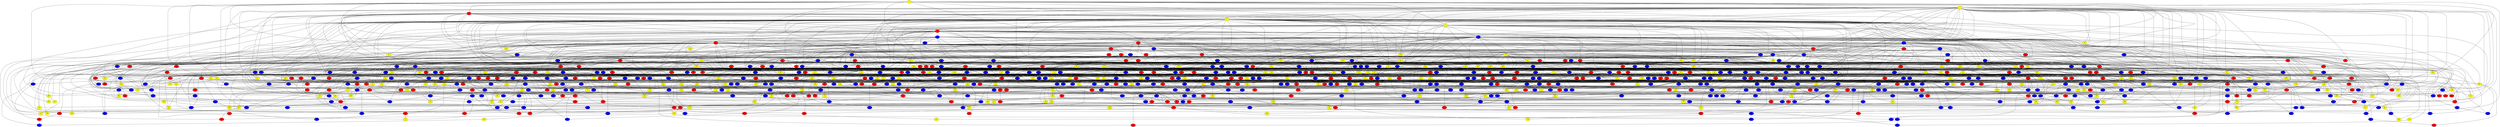 graph {
0 [style = filled fillcolor = yellow];
1 [style = filled fillcolor = yellow];
2 [style = filled fillcolor = red];
3 [style = filled fillcolor = yellow];
4 [style = filled fillcolor = yellow];
5 [style = filled fillcolor = red];
6 [style = filled fillcolor = blue];
7 [style = filled fillcolor = blue];
8 [style = filled fillcolor = red];
9 [style = filled fillcolor = blue];
10 [style = filled fillcolor = yellow];
11 [style = filled fillcolor = blue];
12 [style = filled fillcolor = blue];
13 [style = filled fillcolor = blue];
14 [style = filled fillcolor = red];
15 [style = filled fillcolor = yellow];
16 [style = filled fillcolor = red];
17 [style = filled fillcolor = blue];
18 [style = filled fillcolor = red];
19 [style = filled fillcolor = red];
20 [style = filled fillcolor = yellow];
21 [style = filled fillcolor = blue];
22 [style = filled fillcolor = red];
23 [style = filled fillcolor = blue];
24 [style = filled fillcolor = yellow];
25 [style = filled fillcolor = blue];
26 [style = filled fillcolor = yellow];
27 [style = filled fillcolor = red];
28 [style = filled fillcolor = yellow];
29 [style = filled fillcolor = red];
30 [style = filled fillcolor = blue];
31 [style = filled fillcolor = yellow];
32 [style = filled fillcolor = blue];
33 [style = filled fillcolor = blue];
34 [style = filled fillcolor = red];
35 [style = filled fillcolor = red];
36 [style = filled fillcolor = blue];
37 [style = filled fillcolor = red];
38 [style = filled fillcolor = blue];
39 [style = filled fillcolor = yellow];
40 [style = filled fillcolor = red];
41 [style = filled fillcolor = red];
42 [style = filled fillcolor = blue];
43 [style = filled fillcolor = blue];
44 [style = filled fillcolor = blue];
45 [style = filled fillcolor = red];
46 [style = filled fillcolor = blue];
47 [style = filled fillcolor = blue];
48 [style = filled fillcolor = blue];
49 [style = filled fillcolor = red];
50 [style = filled fillcolor = yellow];
51 [style = filled fillcolor = blue];
52 [style = filled fillcolor = yellow];
53 [style = filled fillcolor = red];
54 [style = filled fillcolor = blue];
55 [style = filled fillcolor = red];
56 [style = filled fillcolor = blue];
57 [style = filled fillcolor = yellow];
58 [style = filled fillcolor = blue];
59 [style = filled fillcolor = red];
60 [style = filled fillcolor = red];
61 [style = filled fillcolor = yellow];
62 [style = filled fillcolor = blue];
63 [style = filled fillcolor = yellow];
64 [style = filled fillcolor = red];
65 [style = filled fillcolor = blue];
66 [style = filled fillcolor = blue];
67 [style = filled fillcolor = yellow];
68 [style = filled fillcolor = blue];
69 [style = filled fillcolor = blue];
70 [style = filled fillcolor = yellow];
71 [style = filled fillcolor = blue];
72 [style = filled fillcolor = blue];
73 [style = filled fillcolor = red];
74 [style = filled fillcolor = blue];
75 [style = filled fillcolor = yellow];
76 [style = filled fillcolor = yellow];
77 [style = filled fillcolor = blue];
78 [style = filled fillcolor = blue];
79 [style = filled fillcolor = red];
80 [style = filled fillcolor = red];
81 [style = filled fillcolor = yellow];
82 [style = filled fillcolor = yellow];
83 [style = filled fillcolor = blue];
84 [style = filled fillcolor = red];
85 [style = filled fillcolor = red];
86 [style = filled fillcolor = blue];
87 [style = filled fillcolor = blue];
88 [style = filled fillcolor = yellow];
89 [style = filled fillcolor = red];
90 [style = filled fillcolor = red];
91 [style = filled fillcolor = yellow];
92 [style = filled fillcolor = yellow];
93 [style = filled fillcolor = red];
94 [style = filled fillcolor = yellow];
95 [style = filled fillcolor = yellow];
96 [style = filled fillcolor = red];
97 [style = filled fillcolor = red];
98 [style = filled fillcolor = blue];
99 [style = filled fillcolor = red];
100 [style = filled fillcolor = yellow];
101 [style = filled fillcolor = blue];
102 [style = filled fillcolor = yellow];
103 [style = filled fillcolor = red];
104 [style = filled fillcolor = yellow];
105 [style = filled fillcolor = red];
106 [style = filled fillcolor = red];
107 [style = filled fillcolor = red];
108 [style = filled fillcolor = red];
109 [style = filled fillcolor = yellow];
110 [style = filled fillcolor = red];
111 [style = filled fillcolor = blue];
112 [style = filled fillcolor = red];
113 [style = filled fillcolor = yellow];
114 [style = filled fillcolor = blue];
115 [style = filled fillcolor = blue];
116 [style = filled fillcolor = yellow];
117 [style = filled fillcolor = blue];
118 [style = filled fillcolor = blue];
119 [style = filled fillcolor = yellow];
120 [style = filled fillcolor = blue];
121 [style = filled fillcolor = yellow];
122 [style = filled fillcolor = blue];
123 [style = filled fillcolor = blue];
124 [style = filled fillcolor = blue];
125 [style = filled fillcolor = yellow];
126 [style = filled fillcolor = blue];
127 [style = filled fillcolor = red];
128 [style = filled fillcolor = blue];
129 [style = filled fillcolor = yellow];
130 [style = filled fillcolor = blue];
131 [style = filled fillcolor = red];
132 [style = filled fillcolor = red];
133 [style = filled fillcolor = blue];
134 [style = filled fillcolor = yellow];
135 [style = filled fillcolor = yellow];
136 [style = filled fillcolor = red];
137 [style = filled fillcolor = red];
138 [style = filled fillcolor = yellow];
139 [style = filled fillcolor = blue];
140 [style = filled fillcolor = red];
141 [style = filled fillcolor = blue];
142 [style = filled fillcolor = blue];
143 [style = filled fillcolor = blue];
144 [style = filled fillcolor = yellow];
145 [style = filled fillcolor = blue];
146 [style = filled fillcolor = red];
147 [style = filled fillcolor = blue];
148 [style = filled fillcolor = red];
149 [style = filled fillcolor = blue];
150 [style = filled fillcolor = blue];
151 [style = filled fillcolor = blue];
152 [style = filled fillcolor = blue];
153 [style = filled fillcolor = blue];
154 [style = filled fillcolor = yellow];
155 [style = filled fillcolor = red];
156 [style = filled fillcolor = yellow];
157 [style = filled fillcolor = blue];
158 [style = filled fillcolor = blue];
159 [style = filled fillcolor = blue];
160 [style = filled fillcolor = blue];
161 [style = filled fillcolor = blue];
162 [style = filled fillcolor = blue];
163 [style = filled fillcolor = yellow];
164 [style = filled fillcolor = yellow];
165 [style = filled fillcolor = blue];
166 [style = filled fillcolor = yellow];
167 [style = filled fillcolor = blue];
168 [style = filled fillcolor = red];
169 [style = filled fillcolor = blue];
170 [style = filled fillcolor = red];
171 [style = filled fillcolor = blue];
172 [style = filled fillcolor = red];
173 [style = filled fillcolor = yellow];
174 [style = filled fillcolor = blue];
175 [style = filled fillcolor = blue];
176 [style = filled fillcolor = yellow];
177 [style = filled fillcolor = red];
178 [style = filled fillcolor = yellow];
179 [style = filled fillcolor = yellow];
180 [style = filled fillcolor = blue];
181 [style = filled fillcolor = red];
182 [style = filled fillcolor = red];
183 [style = filled fillcolor = blue];
184 [style = filled fillcolor = red];
185 [style = filled fillcolor = blue];
186 [style = filled fillcolor = yellow];
187 [style = filled fillcolor = red];
188 [style = filled fillcolor = red];
189 [style = filled fillcolor = yellow];
190 [style = filled fillcolor = blue];
191 [style = filled fillcolor = blue];
192 [style = filled fillcolor = yellow];
193 [style = filled fillcolor = blue];
194 [style = filled fillcolor = red];
195 [style = filled fillcolor = red];
196 [style = filled fillcolor = yellow];
197 [style = filled fillcolor = blue];
198 [style = filled fillcolor = yellow];
199 [style = filled fillcolor = blue];
200 [style = filled fillcolor = red];
201 [style = filled fillcolor = blue];
202 [style = filled fillcolor = blue];
203 [style = filled fillcolor = yellow];
204 [style = filled fillcolor = yellow];
205 [style = filled fillcolor = yellow];
206 [style = filled fillcolor = blue];
207 [style = filled fillcolor = blue];
208 [style = filled fillcolor = red];
209 [style = filled fillcolor = blue];
210 [style = filled fillcolor = red];
211 [style = filled fillcolor = blue];
212 [style = filled fillcolor = red];
213 [style = filled fillcolor = yellow];
214 [style = filled fillcolor = yellow];
215 [style = filled fillcolor = blue];
216 [style = filled fillcolor = yellow];
217 [style = filled fillcolor = red];
218 [style = filled fillcolor = red];
219 [style = filled fillcolor = blue];
220 [style = filled fillcolor = yellow];
221 [style = filled fillcolor = blue];
222 [style = filled fillcolor = red];
223 [style = filled fillcolor = red];
224 [style = filled fillcolor = red];
225 [style = filled fillcolor = yellow];
226 [style = filled fillcolor = yellow];
227 [style = filled fillcolor = red];
228 [style = filled fillcolor = blue];
229 [style = filled fillcolor = red];
230 [style = filled fillcolor = yellow];
231 [style = filled fillcolor = yellow];
232 [style = filled fillcolor = red];
233 [style = filled fillcolor = yellow];
234 [style = filled fillcolor = red];
235 [style = filled fillcolor = red];
236 [style = filled fillcolor = blue];
237 [style = filled fillcolor = red];
238 [style = filled fillcolor = blue];
239 [style = filled fillcolor = blue];
240 [style = filled fillcolor = yellow];
241 [style = filled fillcolor = blue];
242 [style = filled fillcolor = blue];
243 [style = filled fillcolor = red];
244 [style = filled fillcolor = yellow];
245 [style = filled fillcolor = blue];
246 [style = filled fillcolor = yellow];
247 [style = filled fillcolor = blue];
248 [style = filled fillcolor = blue];
249 [style = filled fillcolor = red];
250 [style = filled fillcolor = blue];
251 [style = filled fillcolor = blue];
252 [style = filled fillcolor = blue];
253 [style = filled fillcolor = blue];
254 [style = filled fillcolor = blue];
255 [style = filled fillcolor = blue];
256 [style = filled fillcolor = blue];
257 [style = filled fillcolor = blue];
258 [style = filled fillcolor = blue];
259 [style = filled fillcolor = blue];
260 [style = filled fillcolor = red];
261 [style = filled fillcolor = red];
262 [style = filled fillcolor = blue];
263 [style = filled fillcolor = yellow];
264 [style = filled fillcolor = blue];
265 [style = filled fillcolor = red];
266 [style = filled fillcolor = yellow];
267 [style = filled fillcolor = yellow];
268 [style = filled fillcolor = red];
269 [style = filled fillcolor = blue];
270 [style = filled fillcolor = red];
271 [style = filled fillcolor = yellow];
272 [style = filled fillcolor = yellow];
273 [style = filled fillcolor = blue];
274 [style = filled fillcolor = blue];
275 [style = filled fillcolor = yellow];
276 [style = filled fillcolor = blue];
277 [style = filled fillcolor = yellow];
278 [style = filled fillcolor = blue];
279 [style = filled fillcolor = blue];
280 [style = filled fillcolor = blue];
281 [style = filled fillcolor = red];
282 [style = filled fillcolor = red];
283 [style = filled fillcolor = yellow];
284 [style = filled fillcolor = blue];
285 [style = filled fillcolor = yellow];
286 [style = filled fillcolor = red];
287 [style = filled fillcolor = red];
288 [style = filled fillcolor = red];
289 [style = filled fillcolor = yellow];
290 [style = filled fillcolor = yellow];
291 [style = filled fillcolor = red];
292 [style = filled fillcolor = blue];
293 [style = filled fillcolor = blue];
294 [style = filled fillcolor = red];
295 [style = filled fillcolor = yellow];
296 [style = filled fillcolor = blue];
297 [style = filled fillcolor = yellow];
298 [style = filled fillcolor = blue];
299 [style = filled fillcolor = blue];
300 [style = filled fillcolor = blue];
301 [style = filled fillcolor = blue];
302 [style = filled fillcolor = blue];
303 [style = filled fillcolor = blue];
304 [style = filled fillcolor = blue];
305 [style = filled fillcolor = red];
306 [style = filled fillcolor = yellow];
307 [style = filled fillcolor = yellow];
308 [style = filled fillcolor = red];
309 [style = filled fillcolor = red];
310 [style = filled fillcolor = yellow];
311 [style = filled fillcolor = blue];
312 [style = filled fillcolor = red];
313 [style = filled fillcolor = blue];
314 [style = filled fillcolor = blue];
315 [style = filled fillcolor = blue];
316 [style = filled fillcolor = red];
317 [style = filled fillcolor = blue];
318 [style = filled fillcolor = red];
319 [style = filled fillcolor = yellow];
320 [style = filled fillcolor = blue];
321 [style = filled fillcolor = red];
322 [style = filled fillcolor = blue];
323 [style = filled fillcolor = red];
324 [style = filled fillcolor = blue];
325 [style = filled fillcolor = red];
326 [style = filled fillcolor = blue];
327 [style = filled fillcolor = red];
328 [style = filled fillcolor = blue];
329 [style = filled fillcolor = yellow];
330 [style = filled fillcolor = red];
331 [style = filled fillcolor = blue];
332 [style = filled fillcolor = red];
333 [style = filled fillcolor = yellow];
334 [style = filled fillcolor = blue];
335 [style = filled fillcolor = yellow];
336 [style = filled fillcolor = blue];
337 [style = filled fillcolor = blue];
338 [style = filled fillcolor = blue];
339 [style = filled fillcolor = blue];
340 [style = filled fillcolor = yellow];
341 [style = filled fillcolor = blue];
342 [style = filled fillcolor = yellow];
343 [style = filled fillcolor = blue];
344 [style = filled fillcolor = yellow];
345 [style = filled fillcolor = blue];
346 [style = filled fillcolor = blue];
347 [style = filled fillcolor = blue];
348 [style = filled fillcolor = blue];
349 [style = filled fillcolor = blue];
350 [style = filled fillcolor = blue];
351 [style = filled fillcolor = yellow];
352 [style = filled fillcolor = yellow];
353 [style = filled fillcolor = blue];
354 [style = filled fillcolor = blue];
355 [style = filled fillcolor = yellow];
356 [style = filled fillcolor = blue];
357 [style = filled fillcolor = blue];
358 [style = filled fillcolor = yellow];
359 [style = filled fillcolor = blue];
360 [style = filled fillcolor = blue];
361 [style = filled fillcolor = blue];
362 [style = filled fillcolor = blue];
363 [style = filled fillcolor = red];
364 [style = filled fillcolor = blue];
365 [style = filled fillcolor = blue];
366 [style = filled fillcolor = yellow];
367 [style = filled fillcolor = yellow];
368 [style = filled fillcolor = red];
369 [style = filled fillcolor = blue];
370 [style = filled fillcolor = yellow];
371 [style = filled fillcolor = blue];
372 [style = filled fillcolor = blue];
373 [style = filled fillcolor = red];
374 [style = filled fillcolor = blue];
375 [style = filled fillcolor = yellow];
376 [style = filled fillcolor = blue];
377 [style = filled fillcolor = yellow];
378 [style = filled fillcolor = red];
379 [style = filled fillcolor = yellow];
380 [style = filled fillcolor = yellow];
381 [style = filled fillcolor = yellow];
382 [style = filled fillcolor = yellow];
383 [style = filled fillcolor = blue];
384 [style = filled fillcolor = blue];
385 [style = filled fillcolor = blue];
386 [style = filled fillcolor = yellow];
387 [style = filled fillcolor = yellow];
388 [style = filled fillcolor = blue];
389 [style = filled fillcolor = blue];
390 [style = filled fillcolor = yellow];
391 [style = filled fillcolor = red];
392 [style = filled fillcolor = blue];
393 [style = filled fillcolor = blue];
394 [style = filled fillcolor = blue];
395 [style = filled fillcolor = blue];
396 [style = filled fillcolor = yellow];
397 [style = filled fillcolor = yellow];
398 [style = filled fillcolor = blue];
399 [style = filled fillcolor = yellow];
400 [style = filled fillcolor = red];
401 [style = filled fillcolor = red];
402 [style = filled fillcolor = yellow];
403 [style = filled fillcolor = yellow];
404 [style = filled fillcolor = blue];
405 [style = filled fillcolor = red];
406 [style = filled fillcolor = yellow];
407 [style = filled fillcolor = blue];
408 [style = filled fillcolor = blue];
409 [style = filled fillcolor = red];
410 [style = filled fillcolor = red];
411 [style = filled fillcolor = yellow];
412 [style = filled fillcolor = yellow];
413 [style = filled fillcolor = red];
414 [style = filled fillcolor = red];
415 [style = filled fillcolor = blue];
416 [style = filled fillcolor = yellow];
417 [style = filled fillcolor = blue];
418 [style = filled fillcolor = yellow];
419 [style = filled fillcolor = yellow];
420 [style = filled fillcolor = blue];
421 [style = filled fillcolor = blue];
422 [style = filled fillcolor = blue];
423 [style = filled fillcolor = blue];
424 [style = filled fillcolor = red];
425 [style = filled fillcolor = blue];
426 [style = filled fillcolor = red];
427 [style = filled fillcolor = blue];
428 [style = filled fillcolor = blue];
429 [style = filled fillcolor = red];
430 [style = filled fillcolor = blue];
431 [style = filled fillcolor = blue];
432 [style = filled fillcolor = yellow];
433 [style = filled fillcolor = blue];
434 [style = filled fillcolor = red];
435 [style = filled fillcolor = blue];
436 [style = filled fillcolor = yellow];
437 [style = filled fillcolor = blue];
438 [style = filled fillcolor = blue];
439 [style = filled fillcolor = blue];
440 [style = filled fillcolor = yellow];
441 [style = filled fillcolor = yellow];
442 [style = filled fillcolor = blue];
443 [style = filled fillcolor = yellow];
444 [style = filled fillcolor = blue];
445 [style = filled fillcolor = blue];
446 [style = filled fillcolor = red];
447 [style = filled fillcolor = blue];
448 [style = filled fillcolor = blue];
449 [style = filled fillcolor = blue];
450 [style = filled fillcolor = blue];
451 [style = filled fillcolor = blue];
452 [style = filled fillcolor = blue];
453 [style = filled fillcolor = red];
454 [style = filled fillcolor = yellow];
455 [style = filled fillcolor = blue];
456 [style = filled fillcolor = yellow];
457 [style = filled fillcolor = blue];
458 [style = filled fillcolor = red];
459 [style = filled fillcolor = red];
460 [style = filled fillcolor = blue];
461 [style = filled fillcolor = yellow];
462 [style = filled fillcolor = red];
463 [style = filled fillcolor = red];
464 [style = filled fillcolor = red];
465 [style = filled fillcolor = blue];
466 [style = filled fillcolor = blue];
467 [style = filled fillcolor = blue];
468 [style = filled fillcolor = red];
469 [style = filled fillcolor = blue];
470 [style = filled fillcolor = red];
471 [style = filled fillcolor = blue];
472 [style = filled fillcolor = blue];
473 [style = filled fillcolor = red];
474 [style = filled fillcolor = yellow];
475 [style = filled fillcolor = blue];
476 [style = filled fillcolor = yellow];
477 [style = filled fillcolor = yellow];
478 [style = filled fillcolor = blue];
479 [style = filled fillcolor = yellow];
480 [style = filled fillcolor = blue];
481 [style = filled fillcolor = blue];
482 [style = filled fillcolor = blue];
483 [style = filled fillcolor = red];
484 [style = filled fillcolor = blue];
485 [style = filled fillcolor = blue];
486 [style = filled fillcolor = blue];
487 [style = filled fillcolor = yellow];
488 [style = filled fillcolor = red];
489 [style = filled fillcolor = blue];
490 [style = filled fillcolor = yellow];
491 [style = filled fillcolor = blue];
492 [style = filled fillcolor = blue];
493 [style = filled fillcolor = red];
494 [style = filled fillcolor = yellow];
495 [style = filled fillcolor = red];
496 [style = filled fillcolor = yellow];
497 [style = filled fillcolor = blue];
498 [style = filled fillcolor = red];
499 [style = filled fillcolor = yellow];
500 [style = filled fillcolor = blue];
501 [style = filled fillcolor = yellow];
502 [style = filled fillcolor = red];
503 [style = filled fillcolor = red];
504 [style = filled fillcolor = blue];
505 [style = filled fillcolor = yellow];
506 [style = filled fillcolor = red];
507 [style = filled fillcolor = blue];
508 [style = filled fillcolor = yellow];
509 [style = filled fillcolor = red];
510 [style = filled fillcolor = blue];
511 [style = filled fillcolor = red];
512 [style = filled fillcolor = blue];
513 [style = filled fillcolor = yellow];
514 [style = filled fillcolor = red];
515 [style = filled fillcolor = red];
516 [style = filled fillcolor = yellow];
517 [style = filled fillcolor = blue];
518 [style = filled fillcolor = yellow];
519 [style = filled fillcolor = red];
520 [style = filled fillcolor = blue];
521 [style = filled fillcolor = blue];
522 [style = filled fillcolor = yellow];
523 [style = filled fillcolor = blue];
524 [style = filled fillcolor = red];
525 [style = filled fillcolor = yellow];
526 [style = filled fillcolor = blue];
527 [style = filled fillcolor = red];
528 [style = filled fillcolor = blue];
529 [style = filled fillcolor = blue];
530 [style = filled fillcolor = yellow];
531 [style = filled fillcolor = red];
532 [style = filled fillcolor = blue];
533 [style = filled fillcolor = blue];
534 [style = filled fillcolor = blue];
535 [style = filled fillcolor = blue];
536 [style = filled fillcolor = yellow];
537 [style = filled fillcolor = blue];
538 [style = filled fillcolor = yellow];
539 [style = filled fillcolor = blue];
540 [style = filled fillcolor = yellow];
541 [style = filled fillcolor = blue];
542 [style = filled fillcolor = red];
543 [style = filled fillcolor = yellow];
544 [style = filled fillcolor = blue];
545 [style = filled fillcolor = red];
546 [style = filled fillcolor = yellow];
547 [style = filled fillcolor = red];
548 [style = filled fillcolor = red];
549 [style = filled fillcolor = yellow];
550 [style = filled fillcolor = red];
551 [style = filled fillcolor = blue];
552 [style = filled fillcolor = red];
553 [style = filled fillcolor = yellow];
554 [style = filled fillcolor = blue];
555 [style = filled fillcolor = red];
556 [style = filled fillcolor = red];
557 [style = filled fillcolor = red];
558 [style = filled fillcolor = yellow];
559 [style = filled fillcolor = yellow];
560 [style = filled fillcolor = red];
561 [style = filled fillcolor = blue];
562 [style = filled fillcolor = blue];
563 [style = filled fillcolor = blue];
564 [style = filled fillcolor = blue];
565 [style = filled fillcolor = yellow];
566 [style = filled fillcolor = red];
567 [style = filled fillcolor = yellow];
568 [style = filled fillcolor = yellow];
569 [style = filled fillcolor = blue];
570 [style = filled fillcolor = blue];
571 [style = filled fillcolor = red];
572 [style = filled fillcolor = red];
573 [style = filled fillcolor = blue];
574 [style = filled fillcolor = yellow];
575 [style = filled fillcolor = red];
576 [style = filled fillcolor = red];
577 [style = filled fillcolor = yellow];
578 [style = filled fillcolor = red];
579 [style = filled fillcolor = blue];
580 [style = filled fillcolor = blue];
581 [style = filled fillcolor = red];
582 [style = filled fillcolor = blue];
583 [style = filled fillcolor = yellow];
584 [style = filled fillcolor = blue];
585 [style = filled fillcolor = red];
586 [style = filled fillcolor = blue];
587 [style = filled fillcolor = yellow];
588 [style = filled fillcolor = red];
589 [style = filled fillcolor = blue];
590 [style = filled fillcolor = red];
591 [style = filled fillcolor = red];
592 [style = filled fillcolor = blue];
593 [style = filled fillcolor = yellow];
594 [style = filled fillcolor = blue];
595 [style = filled fillcolor = blue];
596 [style = filled fillcolor = red];
597 [style = filled fillcolor = blue];
598 [style = filled fillcolor = yellow];
599 [style = filled fillcolor = blue];
600 [style = filled fillcolor = blue];
601 [style = filled fillcolor = yellow];
602 [style = filled fillcolor = blue];
603 [style = filled fillcolor = blue];
604 [style = filled fillcolor = blue];
605 [style = filled fillcolor = blue];
606 [style = filled fillcolor = blue];
607 [style = filled fillcolor = yellow];
608 [style = filled fillcolor = yellow];
609 [style = filled fillcolor = blue];
610 [style = filled fillcolor = blue];
611 [style = filled fillcolor = blue];
612 [style = filled fillcolor = red];
613 [style = filled fillcolor = blue];
614 [style = filled fillcolor = blue];
615 [style = filled fillcolor = yellow];
616 [style = filled fillcolor = blue];
617 [style = filled fillcolor = blue];
618 [style = filled fillcolor = yellow];
619 [style = filled fillcolor = red];
620 [style = filled fillcolor = blue];
621 [style = filled fillcolor = yellow];
622 [style = filled fillcolor = red];
623 [style = filled fillcolor = blue];
624 [style = filled fillcolor = yellow];
625 [style = filled fillcolor = blue];
626 [style = filled fillcolor = blue];
627 [style = filled fillcolor = blue];
628 [style = filled fillcolor = red];
629 [style = filled fillcolor = blue];
630 [style = filled fillcolor = red];
631 [style = filled fillcolor = yellow];
632 [style = filled fillcolor = blue];
633 [style = filled fillcolor = blue];
634 [style = filled fillcolor = yellow];
635 [style = filled fillcolor = blue];
636 [style = filled fillcolor = red];
637 [style = filled fillcolor = yellow];
638 [style = filled fillcolor = yellow];
639 [style = filled fillcolor = yellow];
640 [style = filled fillcolor = yellow];
641 [style = filled fillcolor = yellow];
642 [style = filled fillcolor = blue];
643 [style = filled fillcolor = red];
644 [style = filled fillcolor = blue];
645 [style = filled fillcolor = yellow];
646 [style = filled fillcolor = red];
647 [style = filled fillcolor = blue];
648 [style = filled fillcolor = red];
649 [style = filled fillcolor = yellow];
650 [style = filled fillcolor = yellow];
651 [style = filled fillcolor = red];
652 [style = filled fillcolor = red];
653 [style = filled fillcolor = blue];
654 [style = filled fillcolor = red];
655 [style = filled fillcolor = yellow];
656 [style = filled fillcolor = yellow];
657 [style = filled fillcolor = red];
658 [style = filled fillcolor = yellow];
659 [style = filled fillcolor = yellow];
660 [style = filled fillcolor = red];
661 [style = filled fillcolor = red];
662 [style = filled fillcolor = red];
663 [style = filled fillcolor = blue];
664 [style = filled fillcolor = red];
665 [style = filled fillcolor = blue];
666 [style = filled fillcolor = blue];
667 [style = filled fillcolor = blue];
668 [style = filled fillcolor = blue];
669 [style = filled fillcolor = yellow];
670 [style = filled fillcolor = red];
671 [style = filled fillcolor = yellow];
672 [style = filled fillcolor = yellow];
673 [style = filled fillcolor = yellow];
674 [style = filled fillcolor = red];
675 [style = filled fillcolor = blue];
676 [style = filled fillcolor = yellow];
677 [style = filled fillcolor = red];
678 [style = filled fillcolor = blue];
679 [style = filled fillcolor = yellow];
680 [style = filled fillcolor = yellow];
681 [style = filled fillcolor = red];
682 [style = filled fillcolor = blue];
683 [style = filled fillcolor = yellow];
684 [style = filled fillcolor = red];
685 [style = filled fillcolor = red];
686 [style = filled fillcolor = blue];
687 [style = filled fillcolor = red];
688 [style = filled fillcolor = blue];
689 [style = filled fillcolor = blue];
690 [style = filled fillcolor = yellow];
691 [style = filled fillcolor = yellow];
692 [style = filled fillcolor = blue];
693 [style = filled fillcolor = red];
694 [style = filled fillcolor = red];
695 [style = filled fillcolor = blue];
696 [style = filled fillcolor = blue];
697 [style = filled fillcolor = yellow];
698 [style = filled fillcolor = blue];
699 [style = filled fillcolor = blue];
700 [style = filled fillcolor = blue];
701 [style = filled fillcolor = blue];
702 [style = filled fillcolor = blue];
703 [style = filled fillcolor = blue];
704 [style = filled fillcolor = red];
705 [style = filled fillcolor = blue];
706 [style = filled fillcolor = blue];
707 [style = filled fillcolor = blue];
708 [style = filled fillcolor = yellow];
709 [style = filled fillcolor = red];
710 [style = filled fillcolor = blue];
711 [style = filled fillcolor = blue];
712 [style = filled fillcolor = red];
713 [style = filled fillcolor = blue];
714 [style = filled fillcolor = red];
715 [style = filled fillcolor = blue];
716 [style = filled fillcolor = blue];
717 [style = filled fillcolor = yellow];
718 [style = filled fillcolor = yellow];
719 [style = filled fillcolor = red];
720 [style = filled fillcolor = red];
721 [style = filled fillcolor = red];
722 [style = filled fillcolor = blue];
723 [style = filled fillcolor = blue];
724 [style = filled fillcolor = red];
725 [style = filled fillcolor = yellow];
726 [style = filled fillcolor = red];
727 [style = filled fillcolor = red];
728 [style = filled fillcolor = yellow];
729 [style = filled fillcolor = yellow];
730 [style = filled fillcolor = yellow];
731 [style = filled fillcolor = yellow];
732 [style = filled fillcolor = blue];
733 [style = filled fillcolor = yellow];
734 [style = filled fillcolor = blue];
735 [style = filled fillcolor = yellow];
736 [style = filled fillcolor = blue];
737 [style = filled fillcolor = red];
738 [style = filled fillcolor = red];
739 [style = filled fillcolor = yellow];
740 [style = filled fillcolor = blue];
741 [style = filled fillcolor = yellow];
742 [style = filled fillcolor = yellow];
743 [style = filled fillcolor = blue];
744 [style = filled fillcolor = yellow];
745 [style = filled fillcolor = blue];
746 [style = filled fillcolor = blue];
747 [style = filled fillcolor = blue];
748 [style = filled fillcolor = blue];
749 [style = filled fillcolor = yellow];
750 [style = filled fillcolor = blue];
751 [style = filled fillcolor = red];
752 [style = filled fillcolor = red];
753 [style = filled fillcolor = blue];
754 [style = filled fillcolor = red];
755 [style = filled fillcolor = red];
756 [style = filled fillcolor = blue];
757 [style = filled fillcolor = yellow];
758 [style = filled fillcolor = yellow];
759 [style = filled fillcolor = blue];
760 [style = filled fillcolor = blue];
761 [style = filled fillcolor = blue];
762 [style = filled fillcolor = yellow];
763 [style = filled fillcolor = red];
764 [style = filled fillcolor = red];
765 [style = filled fillcolor = yellow];
766 [style = filled fillcolor = blue];
767 [style = filled fillcolor = blue];
768 [style = filled fillcolor = yellow];
769 [style = filled fillcolor = blue];
770 [style = filled fillcolor = yellow];
771 [style = filled fillcolor = red];
772 [style = filled fillcolor = blue];
773 [style = filled fillcolor = red];
774 [style = filled fillcolor = yellow];
775 [style = filled fillcolor = yellow];
776 [style = filled fillcolor = red];
777 [style = filled fillcolor = red];
778 [style = filled fillcolor = yellow];
779 [style = filled fillcolor = yellow];
780 [style = filled fillcolor = blue];
781 [style = filled fillcolor = red];
782 [style = filled fillcolor = red];
783 [style = filled fillcolor = blue];
784 [style = filled fillcolor = blue];
785 [style = filled fillcolor = blue];
786 [style = filled fillcolor = yellow];
787 [style = filled fillcolor = blue];
788 [style = filled fillcolor = blue];
789 [style = filled fillcolor = blue];
790 [style = filled fillcolor = blue];
791 [style = filled fillcolor = blue];
792 [style = filled fillcolor = blue];
793 [style = filled fillcolor = blue];
794 [style = filled fillcolor = yellow];
795 [style = filled fillcolor = blue];
796 [style = filled fillcolor = yellow];
797 [style = filled fillcolor = red];
798 [style = filled fillcolor = blue];
799 [style = filled fillcolor = blue];
800 [style = filled fillcolor = red];
801 [style = filled fillcolor = red];
802 [style = filled fillcolor = blue];
803 [style = filled fillcolor = red];
804 [style = filled fillcolor = red];
805 [style = filled fillcolor = blue];
806 [style = filled fillcolor = red];
807 [style = filled fillcolor = blue];
808 [style = filled fillcolor = blue];
809 [style = filled fillcolor = blue];
810 [style = filled fillcolor = red];
811 [style = filled fillcolor = yellow];
812 [style = filled fillcolor = red];
813 [style = filled fillcolor = blue];
814 [style = filled fillcolor = yellow];
815 [style = filled fillcolor = yellow];
816 [style = filled fillcolor = blue];
817 [style = filled fillcolor = blue];
818 [style = filled fillcolor = red];
819 [style = filled fillcolor = blue];
820 [style = filled fillcolor = blue];
821 [style = filled fillcolor = red];
822 [style = filled fillcolor = red];
823 [style = filled fillcolor = yellow];
824 [style = filled fillcolor = red];
825 [style = filled fillcolor = red];
826 [style = filled fillcolor = blue];
827 [style = filled fillcolor = blue];
828 [style = filled fillcolor = yellow];
829 [style = filled fillcolor = blue];
830 [style = filled fillcolor = blue];
831 [style = filled fillcolor = blue];
832 [style = filled fillcolor = blue];
833 [style = filled fillcolor = blue];
834 [style = filled fillcolor = yellow];
835 [style = filled fillcolor = yellow];
836 [style = filled fillcolor = red];
837 [style = filled fillcolor = blue];
838 [style = filled fillcolor = yellow];
839 [style = filled fillcolor = yellow];
840 [style = filled fillcolor = blue];
841 [style = filled fillcolor = yellow];
842 [style = filled fillcolor = blue];
843 [style = filled fillcolor = blue];
844 [style = filled fillcolor = yellow];
845 [style = filled fillcolor = red];
846 [style = filled fillcolor = blue];
847 [style = filled fillcolor = yellow];
848 [style = filled fillcolor = yellow];
849 [style = filled fillcolor = blue];
0 -- 9;
0 -- 12;
0 -- 13;
0 -- 25;
0 -- 58;
0 -- 118;
0 -- 132;
0 -- 218;
0 -- 287;
0 -- 312;
0 -- 376;
0 -- 395;
0 -- 419;
0 -- 421;
0 -- 641;
0 -- 670;
0 -- 725;
1 -- 2;
1 -- 3;
1 -- 4;
1 -- 7;
1 -- 9;
1 -- 10;
1 -- 14;
1 -- 17;
1 -- 20;
1 -- 22;
1 -- 38;
1 -- 44;
1 -- 50;
1 -- 55;
1 -- 63;
1 -- 65;
0 -- 4;
0 -- 3;
0 -- 2;
0 -- 1;
1 -- 85;
1 -- 86;
1 -- 92;
1 -- 100;
1 -- 103;
1 -- 135;
1 -- 169;
1 -- 183;
1 -- 198;
1 -- 237;
1 -- 244;
1 -- 249;
1 -- 283;
1 -- 299;
1 -- 311;
1 -- 324;
1 -- 342;
1 -- 354;
1 -- 361;
1 -- 377;
1 -- 385;
1 -- 389;
1 -- 496;
1 -- 587;
1 -- 598;
1 -- 610;
1 -- 611;
1 -- 616;
1 -- 628;
1 -- 668;
1 -- 676;
1 -- 701;
1 -- 742;
1 -- 759;
1 -- 771;
1 -- 776;
1 -- 807;
2 -- 3;
2 -- 5;
2 -- 6;
2 -- 8;
2 -- 10;
2 -- 14;
2 -- 15;
2 -- 37;
2 -- 47;
2 -- 57;
2 -- 60;
2 -- 70;
2 -- 73;
2 -- 91;
2 -- 147;
2 -- 177;
2 -- 263;
2 -- 317;
2 -- 340;
2 -- 378;
2 -- 418;
2 -- 434;
2 -- 477;
2 -- 511;
2 -- 517;
2 -- 566;
2 -- 645;
3 -- 4;
3 -- 5;
3 -- 6;
3 -- 11;
3 -- 13;
3 -- 16;
3 -- 19;
3 -- 22;
3 -- 35;
3 -- 44;
3 -- 45;
3 -- 46;
3 -- 47;
3 -- 49;
3 -- 52;
3 -- 53;
3 -- 58;
3 -- 59;
3 -- 78;
3 -- 81;
3 -- 86;
3 -- 91;
3 -- 93;
3 -- 105;
3 -- 108;
3 -- 116;
3 -- 132;
3 -- 133;
3 -- 148;
3 -- 151;
3 -- 155;
3 -- 162;
3 -- 168;
3 -- 181;
3 -- 189;
3 -- 213;
3 -- 234;
3 -- 245;
3 -- 251;
3 -- 253;
3 -- 259;
3 -- 268;
3 -- 293;
3 -- 335;
3 -- 352;
3 -- 368;
3 -- 371;
3 -- 407;
3 -- 417;
3 -- 421;
3 -- 467;
3 -- 469;
3 -- 514;
3 -- 518;
3 -- 519;
3 -- 546;
3 -- 555;
3 -- 565;
3 -- 591;
3 -- 611;
3 -- 635;
3 -- 647;
3 -- 650;
3 -- 709;
3 -- 710;
3 -- 711;
3 -- 715;
3 -- 724;
3 -- 729;
3 -- 757;
3 -- 760;
3 -- 764;
3 -- 782;
3 -- 807;
3 -- 838;
4 -- 5;
4 -- 7;
4 -- 21;
4 -- 24;
4 -- 28;
4 -- 107;
4 -- 130;
4 -- 201;
4 -- 246;
4 -- 276;
4 -- 321;
4 -- 357;
4 -- 373;
4 -- 374;
4 -- 395;
4 -- 446;
4 -- 479;
4 -- 491;
4 -- 497;
4 -- 581;
4 -- 617;
4 -- 693;
4 -- 790;
4 -- 821;
4 -- 835;
5 -- 6;
5 -- 7;
5 -- 8;
5 -- 12;
5 -- 16;
5 -- 23;
5 -- 30;
5 -- 32;
5 -- 41;
5 -- 42;
5 -- 72;
5 -- 83;
5 -- 97;
5 -- 109;
5 -- 121;
5 -- 126;
5 -- 226;
5 -- 230;
5 -- 272;
5 -- 281;
5 -- 298;
5 -- 339;
5 -- 351;
5 -- 436;
5 -- 437;
5 -- 457;
5 -- 460;
5 -- 478;
5 -- 524;
5 -- 527;
5 -- 530;
5 -- 541;
5 -- 624;
5 -- 661;
5 -- 681;
5 -- 848;
6 -- 9;
6 -- 61;
6 -- 71;
6 -- 76;
6 -- 98;
6 -- 145;
6 -- 153;
6 -- 179;
6 -- 284;
6 -- 326;
6 -- 420;
6 -- 492;
6 -- 548;
6 -- 684;
6 -- 734;
6 -- 761;
6 -- 791;
6 -- 799;
6 -- 818;
7 -- 8;
7 -- 10;
7 -- 11;
7 -- 14;
7 -- 18;
7 -- 20;
7 -- 23;
7 -- 30;
7 -- 31;
7 -- 34;
7 -- 38;
7 -- 50;
7 -- 55;
7 -- 56;
7 -- 82;
7 -- 129;
7 -- 164;
7 -- 181;
7 -- 243;
7 -- 267;
7 -- 301;
7 -- 319;
7 -- 333;
7 -- 334;
7 -- 346;
7 -- 389;
7 -- 404;
7 -- 414;
7 -- 436;
7 -- 481;
7 -- 500;
7 -- 501;
7 -- 553;
7 -- 599;
7 -- 705;
7 -- 730;
7 -- 800;
7 -- 815;
7 -- 836;
8 -- 11;
8 -- 17;
8 -- 18;
8 -- 24;
8 -- 27;
8 -- 32;
8 -- 35;
8 -- 37;
8 -- 46;
8 -- 59;
8 -- 83;
8 -- 123;
8 -- 131;
8 -- 138;
8 -- 154;
8 -- 175;
8 -- 189;
8 -- 224;
8 -- 228;
8 -- 229;
8 -- 265;
8 -- 279;
8 -- 286;
8 -- 303;
8 -- 304;
8 -- 308;
8 -- 381;
8 -- 397;
8 -- 407;
8 -- 437;
8 -- 454;
8 -- 458;
8 -- 459;
8 -- 476;
8 -- 480;
8 -- 483;
8 -- 492;
8 -- 527;
8 -- 613;
8 -- 739;
8 -- 754;
8 -- 818;
8 -- 821;
9 -- 13;
9 -- 15;
9 -- 22;
9 -- 64;
9 -- 70;
9 -- 81;
9 -- 90;
9 -- 93;
9 -- 95;
9 -- 98;
9 -- 113;
9 -- 122;
9 -- 140;
9 -- 142;
9 -- 162;
9 -- 172;
9 -- 181;
9 -- 194;
9 -- 232;
9 -- 301;
9 -- 305;
9 -- 384;
9 -- 408;
9 -- 445;
9 -- 511;
9 -- 544;
9 -- 575;
9 -- 619;
9 -- 748;
9 -- 829;
10 -- 563;
10 -- 640;
10 -- 714;
11 -- 57;
11 -- 72;
11 -- 94;
11 -- 152;
11 -- 208;
11 -- 240;
11 -- 730;
11 -- 763;
11 -- 764;
11 -- 781;
12 -- 23;
12 -- 26;
12 -- 36;
12 -- 40;
12 -- 87;
12 -- 115;
12 -- 182;
12 -- 191;
12 -- 227;
12 -- 229;
12 -- 288;
12 -- 458;
12 -- 477;
12 -- 484;
12 -- 644;
12 -- 681;
12 -- 757;
12 -- 793;
13 -- 17;
13 -- 82;
13 -- 158;
13 -- 257;
13 -- 270;
13 -- 278;
13 -- 319;
13 -- 335;
13 -- 386;
13 -- 644;
14 -- 26;
14 -- 32;
14 -- 48;
14 -- 91;
14 -- 135;
14 -- 193;
14 -- 202;
14 -- 360;
14 -- 373;
14 -- 543;
14 -- 602;
14 -- 609;
14 -- 636;
14 -- 669;
14 -- 766;
14 -- 770;
15 -- 39;
15 -- 57;
15 -- 80;
15 -- 107;
15 -- 117;
15 -- 247;
15 -- 323;
15 -- 372;
15 -- 398;
15 -- 414;
16 -- 18;
16 -- 19;
16 -- 25;
16 -- 26;
16 -- 29;
16 -- 31;
16 -- 36;
16 -- 42;
16 -- 53;
16 -- 74;
16 -- 80;
16 -- 85;
16 -- 90;
16 -- 104;
16 -- 139;
16 -- 154;
16 -- 163;
16 -- 222;
16 -- 231;
16 -- 232;
16 -- 233;
16 -- 293;
16 -- 300;
16 -- 362;
16 -- 391;
16 -- 402;
16 -- 445;
16 -- 446;
16 -- 485;
16 -- 550;
16 -- 608;
17 -- 19;
17 -- 21;
17 -- 28;
17 -- 124;
17 -- 142;
17 -- 175;
17 -- 282;
17 -- 292;
17 -- 446;
17 -- 460;
17 -- 558;
17 -- 582;
17 -- 792;
18 -- 27;
18 -- 28;
18 -- 29;
18 -- 30;
18 -- 54;
18 -- 115;
18 -- 119;
18 -- 127;
18 -- 195;
18 -- 334;
18 -- 393;
18 -- 395;
18 -- 547;
18 -- 572;
18 -- 679;
18 -- 692;
18 -- 759;
18 -- 760;
18 -- 819;
19 -- 33;
19 -- 62;
19 -- 73;
19 -- 97;
19 -- 128;
19 -- 138;
19 -- 159;
19 -- 173;
19 -- 174;
19 -- 218;
19 -- 275;
19 -- 320;
19 -- 329;
19 -- 332;
19 -- 344;
19 -- 413;
19 -- 487;
19 -- 541;
19 -- 562;
19 -- 606;
19 -- 728;
19 -- 732;
20 -- 51;
20 -- 105;
20 -- 143;
20 -- 173;
20 -- 244;
20 -- 476;
20 -- 749;
21 -- 44;
21 -- 45;
21 -- 74;
21 -- 131;
21 -- 164;
21 -- 179;
21 -- 217;
21 -- 324;
21 -- 340;
21 -- 342;
21 -- 369;
21 -- 416;
21 -- 423;
21 -- 522;
21 -- 646;
21 -- 649;
21 -- 685;
21 -- 707;
21 -- 729;
21 -- 827;
22 -- 43;
22 -- 56;
22 -- 204;
22 -- 286;
22 -- 671;
22 -- 773;
23 -- 108;
23 -- 125;
23 -- 591;
23 -- 620;
23 -- 653;
23 -- 655;
23 -- 743;
23 -- 810;
24 -- 40;
24 -- 158;
24 -- 237;
24 -- 256;
24 -- 682;
25 -- 41;
25 -- 98;
25 -- 112;
25 -- 130;
25 -- 318;
25 -- 370;
25 -- 465;
25 -- 639;
25 -- 659;
25 -- 671;
25 -- 746;
26 -- 31;
26 -- 39;
26 -- 69;
26 -- 75;
26 -- 79;
26 -- 90;
26 -- 99;
26 -- 120;
26 -- 136;
26 -- 137;
26 -- 139;
26 -- 165;
26 -- 166;
26 -- 192;
26 -- 199;
26 -- 246;
26 -- 269;
26 -- 304;
26 -- 334;
26 -- 339;
26 -- 375;
26 -- 406;
26 -- 430;
26 -- 433;
26 -- 441;
26 -- 471;
26 -- 485;
26 -- 510;
26 -- 515;
26 -- 568;
26 -- 578;
26 -- 748;
27 -- 38;
27 -- 39;
27 -- 242;
27 -- 246;
27 -- 370;
27 -- 619;
27 -- 657;
27 -- 758;
28 -- 40;
28 -- 54;
28 -- 146;
28 -- 185;
28 -- 249;
28 -- 305;
28 -- 478;
28 -- 638;
29 -- 34;
29 -- 36;
29 -- 50;
29 -- 61;
29 -- 85;
29 -- 89;
29 -- 110;
29 -- 148;
29 -- 152;
29 -- 176;
29 -- 207;
29 -- 283;
29 -- 296;
29 -- 471;
29 -- 543;
29 -- 720;
29 -- 798;
30 -- 62;
30 -- 80;
30 -- 111;
30 -- 145;
30 -- 176;
30 -- 190;
30 -- 263;
30 -- 427;
30 -- 538;
30 -- 564;
31 -- 66;
31 -- 69;
31 -- 72;
31 -- 104;
31 -- 355;
31 -- 403;
31 -- 642;
31 -- 778;
31 -- 790;
32 -- 42;
32 -- 48;
32 -- 76;
32 -- 87;
32 -- 105;
32 -- 113;
32 -- 134;
32 -- 156;
32 -- 203;
32 -- 228;
32 -- 296;
32 -- 340;
32 -- 389;
32 -- 394;
32 -- 404;
32 -- 422;
32 -- 455;
32 -- 578;
32 -- 585;
32 -- 597;
32 -- 604;
32 -- 787;
33 -- 55;
33 -- 56;
33 -- 68;
33 -- 94;
33 -- 101;
33 -- 115;
33 -- 126;
33 -- 177;
33 -- 179;
33 -- 213;
33 -- 280;
33 -- 329;
33 -- 413;
33 -- 460;
33 -- 573;
33 -- 769;
34 -- 364;
35 -- 49;
35 -- 58;
35 -- 66;
35 -- 89;
35 -- 123;
35 -- 129;
35 -- 148;
35 -- 149;
35 -- 222;
35 -- 235;
35 -- 255;
35 -- 273;
35 -- 285;
35 -- 311;
35 -- 348;
35 -- 487;
35 -- 649;
35 -- 721;
35 -- 731;
35 -- 790;
35 -- 842;
36 -- 96;
36 -- 186;
36 -- 657;
36 -- 824;
37 -- 116;
37 -- 121;
37 -- 136;
37 -- 203;
37 -- 284;
37 -- 387;
37 -- 579;
37 -- 670;
38 -- 43;
38 -- 52;
38 -- 53;
38 -- 76;
38 -- 106;
38 -- 132;
38 -- 133;
38 -- 166;
38 -- 216;
38 -- 252;
38 -- 316;
38 -- 317;
38 -- 523;
38 -- 616;
38 -- 652;
39 -- 78;
39 -- 103;
39 -- 124;
39 -- 153;
39 -- 333;
39 -- 361;
39 -- 394;
39 -- 687;
39 -- 712;
39 -- 727;
39 -- 743;
39 -- 811;
40 -- 75;
40 -- 240;
40 -- 253;
40 -- 312;
40 -- 548;
41 -- 59;
41 -- 120;
41 -- 150;
41 -- 166;
41 -- 736;
41 -- 801;
41 -- 843;
42 -- 83;
42 -- 84;
42 -- 114;
42 -- 150;
42 -- 243;
42 -- 621;
42 -- 626;
43 -- 69;
43 -- 203;
43 -- 204;
43 -- 764;
43 -- 824;
44 -- 66;
44 -- 81;
44 -- 92;
44 -- 104;
44 -- 114;
44 -- 133;
44 -- 156;
44 -- 172;
44 -- 186;
44 -- 208;
44 -- 224;
44 -- 409;
44 -- 547;
44 -- 755;
44 -- 823;
45 -- 48;
45 -- 211;
45 -- 291;
45 -- 384;
46 -- 60;
46 -- 68;
46 -- 74;
46 -- 77;
46 -- 88;
46 -- 128;
46 -- 156;
46 -- 167;
46 -- 202;
46 -- 256;
46 -- 351;
46 -- 519;
46 -- 584;
46 -- 595;
46 -- 731;
46 -- 806;
47 -- 110;
47 -- 138;
47 -- 187;
47 -- 231;
47 -- 239;
47 -- 494;
47 -- 551;
47 -- 555;
47 -- 562;
47 -- 580;
47 -- 703;
47 -- 749;
47 -- 827;
47 -- 841;
47 -- 842;
48 -- 165;
48 -- 220;
48 -- 697;
48 -- 738;
48 -- 783;
49 -- 78;
49 -- 102;
49 -- 214;
50 -- 54;
50 -- 129;
50 -- 171;
50 -- 178;
50 -- 401;
50 -- 405;
50 -- 782;
50 -- 837;
52 -- 68;
52 -- 101;
52 -- 336;
52 -- 508;
53 -- 787;
54 -- 67;
54 -- 84;
54 -- 289;
54 -- 609;
55 -- 386;
55 -- 451;
55 -- 625;
55 -- 788;
56 -- 94;
56 -- 253;
56 -- 295;
56 -- 367;
56 -- 408;
56 -- 494;
56 -- 503;
57 -- 190;
57 -- 227;
57 -- 244;
57 -- 313;
57 -- 337;
57 -- 372;
57 -- 712;
58 -- 67;
58 -- 842;
59 -- 201;
59 -- 473;
59 -- 526;
59 -- 642;
59 -- 744;
60 -- 109;
60 -- 195;
60 -- 502;
60 -- 708;
60 -- 713;
61 -- 71;
61 -- 87;
61 -- 101;
61 -- 114;
61 -- 136;
61 -- 238;
61 -- 297;
61 -- 331;
61 -- 332;
61 -- 343;
61 -- 546;
61 -- 666;
62 -- 110;
62 -- 169;
62 -- 498;
62 -- 569;
62 -- 576;
62 -- 624;
63 -- 65;
63 -- 174;
63 -- 198;
63 -- 345;
63 -- 371;
63 -- 423;
63 -- 494;
63 -- 620;
64 -- 71;
64 -- 140;
64 -- 207;
64 -- 237;
64 -- 354;
64 -- 411;
64 -- 655;
64 -- 665;
65 -- 93;
65 -- 127;
65 -- 294;
65 -- 302;
65 -- 362;
65 -- 426;
65 -- 710;
65 -- 822;
65 -- 844;
65 -- 846;
66 -- 100;
66 -- 112;
66 -- 223;
66 -- 646;
67 -- 609;
68 -- 96;
68 -- 267;
68 -- 480;
68 -- 624;
68 -- 727;
70 -- 102;
70 -- 134;
70 -- 219;
70 -- 309;
70 -- 322;
70 -- 722;
70 -- 846;
71 -- 89;
71 -- 118;
71 -- 175;
71 -- 310;
71 -- 459;
71 -- 770;
72 -- 96;
72 -- 116;
72 -- 134;
72 -- 154;
72 -- 163;
72 -- 290;
72 -- 320;
72 -- 388;
72 -- 791;
73 -- 77;
73 -- 131;
73 -- 160;
73 -- 194;
73 -- 209;
73 -- 212;
73 -- 281;
73 -- 319;
73 -- 337;
73 -- 368;
73 -- 369;
73 -- 415;
73 -- 447;
73 -- 456;
73 -- 634;
73 -- 645;
73 -- 751;
73 -- 795;
73 -- 841;
74 -- 106;
74 -- 169;
74 -- 390;
75 -- 106;
75 -- 171;
75 -- 437;
75 -- 589;
75 -- 632;
76 -- 318;
77 -- 123;
77 -- 127;
77 -- 184;
77 -- 268;
77 -- 270;
77 -- 286;
77 -- 287;
77 -- 497;
77 -- 820;
78 -- 300;
78 -- 373;
78 -- 413;
79 -- 122;
79 -- 241;
79 -- 252;
79 -- 297;
80 -- 84;
80 -- 95;
80 -- 208;
80 -- 328;
80 -- 521;
80 -- 598;
80 -- 663;
80 -- 679;
80 -- 768;
80 -- 806;
81 -- 92;
81 -- 173;
81 -- 284;
81 -- 291;
81 -- 309;
81 -- 321;
81 -- 353;
81 -- 355;
81 -- 360;
81 -- 537;
81 -- 576;
81 -- 648;
81 -- 691;
82 -- 99;
82 -- 160;
82 -- 234;
82 -- 325;
82 -- 377;
82 -- 410;
82 -- 501;
82 -- 603;
82 -- 698;
82 -- 763;
83 -- 122;
83 -- 271;
83 -- 475;
83 -- 527;
84 -- 168;
84 -- 254;
85 -- 141;
85 -- 231;
85 -- 316;
85 -- 348;
85 -- 492;
85 -- 505;
85 -- 528;
85 -- 537;
86 -- 146;
86 -- 269;
86 -- 321;
86 -- 379;
86 -- 466;
86 -- 696;
86 -- 741;
87 -- 99;
87 -- 117;
87 -- 151;
87 -- 185;
87 -- 201;
87 -- 206;
87 -- 212;
87 -- 250;
87 -- 279;
87 -- 490;
87 -- 677;
87 -- 763;
88 -- 108;
88 -- 119;
88 -- 182;
88 -- 577;
88 -- 801;
89 -- 118;
89 -- 171;
89 -- 507;
90 -- 155;
90 -- 190;
90 -- 577;
91 -- 245;
91 -- 331;
91 -- 708;
92 -- 100;
92 -- 434;
92 -- 504;
92 -- 729;
93 -- 323;
93 -- 489;
93 -- 506;
93 -- 747;
94 -- 126;
94 -- 394;
94 -- 421;
94 -- 430;
94 -- 451;
94 -- 493;
94 -- 529;
94 -- 828;
96 -- 157;
96 -- 176;
96 -- 375;
96 -- 499;
96 -- 556;
96 -- 788;
96 -- 813;
97 -- 194;
97 -- 260;
97 -- 278;
97 -- 504;
97 -- 585;
97 -- 605;
97 -- 679;
97 -- 723;
97 -- 762;
97 -- 818;
98 -- 384;
98 -- 613;
99 -- 235;
99 -- 380;
100 -- 346;
101 -- 150;
101 -- 280;
102 -- 147;
102 -- 205;
103 -- 161;
104 -- 429;
104 -- 653;
104 -- 704;
105 -- 211;
105 -- 508;
106 -- 210;
106 -- 439;
106 -- 524;
106 -- 542;
107 -- 226;
108 -- 159;
108 -- 174;
108 -- 197;
108 -- 338;
108 -- 349;
110 -- 147;
110 -- 187;
110 -- 233;
110 -- 243;
110 -- 292;
110 -- 302;
110 -- 408;
110 -- 444;
110 -- 449;
110 -- 586;
110 -- 688;
110 -- 689;
110 -- 705;
110 -- 752;
110 -- 803;
110 -- 823;
109 -- 113;
109 -- 124;
109 -- 220;
109 -- 279;
109 -- 285;
109 -- 311;
109 -- 313;
109 -- 575;
109 -- 809;
111 -- 220;
112 -- 225;
112 -- 535;
112 -- 849;
113 -- 119;
114 -- 392;
115 -- 178;
115 -- 213;
116 -- 294;
116 -- 491;
117 -- 137;
117 -- 327;
117 -- 388;
117 -- 464;
117 -- 756;
117 -- 825;
118 -- 120;
118 -- 157;
119 -- 167;
119 -- 496;
119 -- 667;
120 -- 240;
120 -- 344;
120 -- 758;
121 -- 157;
121 -- 241;
121 -- 277;
121 -- 445;
121 -- 600;
121 -- 612;
122 -- 288;
122 -- 306;
123 -- 178;
123 -- 351;
123 -- 425;
123 -- 633;
123 -- 765;
123 -- 803;
124 -- 206;
124 -- 254;
126 -- 125;
126 -- 290;
126 -- 309;
126 -- 352;
126 -- 417;
126 -- 512;
126 -- 554;
126 -- 574;
126 -- 799;
125 -- 144;
125 -- 162;
125 -- 189;
125 -- 219;
125 -- 469;
125 -- 531;
125 -- 565;
125 -- 677;
125 -- 695;
125 -- 722;
125 -- 737;
125 -- 774;
127 -- 346;
127 -- 396;
127 -- 404;
128 -- 273;
128 -- 328;
128 -- 430;
128 -- 509;
129 -- 183;
129 -- 210;
129 -- 221;
129 -- 236;
129 -- 356;
129 -- 403;
129 -- 569;
129 -- 571;
129 -- 630;
129 -- 680;
129 -- 682;
129 -- 755;
129 -- 773;
130 -- 180;
130 -- 298;
130 -- 374;
130 -- 376;
130 -- 438;
130 -- 472;
130 -- 592;
130 -- 710;
130 -- 718;
131 -- 296;
131 -- 379;
131 -- 556;
132 -- 183;
132 -- 192;
132 -- 433;
132 -- 489;
132 -- 539;
132 -- 591;
132 -- 713;
132 -- 774;
133 -- 152;
133 -- 509;
133 -- 627;
133 -- 639;
133 -- 650;
133 -- 690;
133 -- 716;
133 -- 849;
134 -- 140;
134 -- 211;
134 -- 225;
134 -- 258;
134 -- 322;
134 -- 343;
135 -- 329;
137 -- 200;
137 -- 287;
137 -- 350;
137 -- 419;
137 -- 467;
137 -- 486;
137 -- 586;
137 -- 647;
138 -- 184;
138 -- 545;
138 -- 594;
139 -- 146;
139 -- 236;
139 -- 420;
139 -- 559;
139 -- 693;
140 -- 142;
140 -- 344;
140 -- 353;
140 -- 364;
140 -- 525;
141 -- 168;
141 -- 196;
141 -- 242;
141 -- 323;
141 -- 516;
141 -- 523;
141 -- 552;
142 -- 833;
142 -- 840;
143 -- 205;
143 -- 210;
144 -- 277;
144 -- 382;
144 -- 836;
145 -- 224;
145 -- 814;
146 -- 191;
146 -- 295;
146 -- 738;
147 -- 204;
147 -- 304;
148 -- 249;
148 -- 720;
150 -- 274;
150 -- 276;
150 -- 315;
151 -- 255;
151 -- 841;
152 -- 251;
152 -- 302;
152 -- 366;
152 -- 457;
152 -- 654;
152 -- 805;
153 -- 186;
154 -- 155;
154 -- 209;
154 -- 228;
154 -- 365;
154 -- 407;
154 -- 444;
154 -- 680;
154 -- 683;
155 -- 646;
155 -- 647;
156 -- 230;
156 -- 585;
156 -- 814;
157 -- 290;
157 -- 368;
157 -- 453;
157 -- 500;
159 -- 165;
159 -- 184;
159 -- 266;
159 -- 322;
159 -- 381;
159 -- 736;
159 -- 758;
160 -- 221;
160 -- 223;
160 -- 268;
160 -- 470;
160 -- 702;
161 -- 214;
161 -- 659;
162 -- 258;
162 -- 316;
162 -- 388;
163 -- 180;
163 -- 333;
163 -- 452;
163 -- 623;
163 -- 732;
163 -- 794;
164 -- 180;
164 -- 291;
165 -- 193;
165 -- 308;
165 -- 639;
166 -- 696;
167 -- 272;
167 -- 597;
168 -- 664;
169 -- 199;
169 -- 450;
169 -- 503;
169 -- 581;
169 -- 652;
169 -- 673;
170 -- 260;
170 -- 580;
171 -- 254;
171 -- 531;
172 -- 222;
172 -- 308;
172 -- 566;
173 -- 380;
173 -- 431;
173 -- 439;
173 -- 536;
173 -- 690;
174 -- 305;
175 -- 188;
176 -- 534;
176 -- 776;
177 -- 306;
177 -- 416;
177 -- 574;
177 -- 596;
178 -- 187;
178 -- 398;
179 -- 188;
180 -- 474;
181 -- 227;
181 -- 259;
181 -- 359;
181 -- 463;
181 -- 557;
182 -- 330;
183 -- 193;
183 -- 259;
183 -- 300;
183 -- 391;
183 -- 598;
183 -- 718;
183 -- 769;
183 -- 825;
184 -- 273;
184 -- 289;
184 -- 554;
184 -- 672;
184 -- 735;
184 -- 740;
187 -- 274;
187 -- 401;
187 -- 703;
188 -- 367;
188 -- 380;
188 -- 529;
189 -- 226;
189 -- 307;
190 -- 217;
190 -- 674;
190 -- 694;
191 -- 418;
191 -- 662;
191 -- 718;
192 -- 247;
192 -- 292;
192 -- 327;
192 -- 432;
192 -- 482;
192 -- 574;
192 -- 582;
192 -- 783;
193 -- 225;
193 -- 341;
193 -- 631;
193 -- 723;
194 -- 312;
194 -- 536;
195 -- 197;
195 -- 282;
195 -- 509;
196 -- 200;
196 -- 242;
196 -- 293;
197 -- 271;
197 -- 375;
197 -- 427;
198 -- 364;
199 -- 466;
200 -- 252;
200 -- 345;
200 -- 405;
201 -- 215;
201 -- 265;
201 -- 271;
201 -- 575;
201 -- 785;
202 -- 245;
202 -- 552;
203 -- 336;
203 -- 349;
203 -- 512;
203 -- 706;
203 -- 770;
204 -- 255;
205 -- 233;
205 -- 551;
205 -- 741;
207 -- 267;
207 -- 463;
207 -- 569;
208 -- 264;
208 -- 285;
208 -- 347;
208 -- 412;
208 -- 530;
208 -- 557;
208 -- 599;
208 -- 835;
209 -- 229;
209 -- 288;
209 -- 431;
209 -- 455;
209 -- 568;
209 -- 570;
209 -- 607;
210 -- 212;
210 -- 258;
210 -- 275;
210 -- 594;
210 -- 749;
210 -- 794;
210 -- 820;
211 -- 342;
211 -- 400;
211 -- 436;
211 -- 654;
211 -- 799;
211 -- 832;
213 -- 314;
213 -- 570;
214 -- 262;
214 -- 657;
215 -- 248;
215 -- 588;
216 -- 808;
217 -- 299;
218 -- 230;
218 -- 261;
218 -- 596;
218 -- 607;
219 -- 338;
219 -- 343;
219 -- 559;
219 -- 736;
220 -- 531;
221 -- 379;
221 -- 465;
221 -- 497;
221 -- 698;
222 -- 239;
222 -- 399;
222 -- 451;
222 -- 468;
222 -- 510;
223 -- 791;
224 -- 264;
224 -- 654;
224 -- 724;
225 -- 513;
227 -- 409;
227 -- 637;
229 -- 817;
230 -- 425;
230 -- 562;
230 -- 623;
230 -- 747;
231 -- 426;
231 -- 481;
231 -- 727;
232 -- 846;
233 -- 604;
234 -- 275;
234 -- 303;
235 -- 238;
235 -- 448;
235 -- 472;
237 -- 381;
237 -- 461;
237 -- 584;
237 -- 847;
239 -- 272;
239 -- 464;
239 -- 553;
239 -- 651;
239 -- 692;
240 -- 378;
240 -- 399;
240 -- 411;
240 -- 462;
241 -- 251;
241 -- 397;
241 -- 610;
242 -- 539;
243 -- 326;
243 -- 353;
243 -- 356;
243 -- 442;
243 -- 504;
243 -- 612;
243 -- 656;
243 -- 813;
244 -- 541;
244 -- 721;
245 -- 314;
245 -- 325;
245 -- 833;
246 -- 310;
246 -- 528;
246 -- 642;
246 -- 656;
246 -- 813;
248 -- 250;
248 -- 269;
248 -- 593;
248 -- 618;
249 -- 310;
249 -- 357;
249 -- 363;
249 -- 626;
249 -- 651;
249 -- 664;
249 -- 683;
249 -- 728;
250 -- 361;
250 -- 561;
251 -- 455;
251 -- 596;
251 -- 730;
252 -- 297;
252 -- 358;
252 -- 537;
252 -- 734;
253 -- 282;
253 -- 435;
256 -- 548;
258 -- 392;
258 -- 691;
258 -- 716;
258 -- 825;
258 -- 843;
259 -- 733;
260 -- 530;
261 -- 487;
263 -- 365;
263 -- 398;
265 -- 475;
266 -- 809;
267 -- 390;
267 -- 432;
267 -- 447;
267 -- 519;
267 -- 589;
267 -- 613;
267 -- 617;
267 -- 784;
268 -- 294;
268 -- 396;
268 -- 435;
268 -- 571;
268 -- 622;
268 -- 771;
268 -- 811;
269 -- 336;
269 -- 415;
269 -- 448;
270 -- 473;
270 -- 583;
272 -- 303;
272 -- 418;
272 -- 568;
273 -- 324;
273 -- 358;
273 -- 698;
274 -- 350;
275 -- 428;
275 -- 688;
275 -- 725;
275 -- 772;
276 -- 629;
276 -- 656;
276 -- 824;
277 -- 479;
278 -- 327;
278 -- 495;
278 -- 520;
278 -- 559;
278 -- 602;
278 -- 622;
279 -- 374;
281 -- 505;
282 -- 532;
282 -- 615;
282 -- 796;
282 -- 834;
283 -- 410;
283 -- 744;
284 -- 453;
284 -- 481;
284 -- 668;
285 -- 488;
286 -- 573;
286 -- 606;
286 -- 733;
287 -- 752;
288 -- 397;
289 -- 317;
290 -- 359;
290 -- 365;
290 -- 392;
291 -- 315;
291 -- 337;
291 -- 367;
291 -- 590;
292 -- 369;
292 -- 390;
292 -- 502;
292 -- 633;
292 -- 658;
293 -- 488;
293 -- 560;
293 -- 740;
293 -- 815;
294 -- 582;
294 -- 635;
295 -- 315;
295 -- 386;
295 -- 684;
296 -- 370;
296 -- 547;
298 -- 341;
298 -- 471;
298 -- 845;
299 -- 615;
299 -- 629;
300 -- 521;
300 -- 637;
301 -- 406;
301 -- 431;
301 -- 483;
302 -- 669;
303 -- 595;
303 -- 661;
304 -- 643;
305 -- 473;
308 -- 335;
308 -- 383;
309 -- 629;
309 -- 669;
310 -- 756;
311 -- 349;
311 -- 477;
311 -- 555;
311 -- 563;
311 -- 702;
311 -- 775;
311 -- 828;
312 -- 506;
314 -- 320;
314 -- 393;
315 -- 756;
316 -- 417;
316 -- 444;
317 -- 383;
317 -- 429;
317 -- 578;
318 -- 462;
318 -- 597;
319 -- 561;
319 -- 714;
319 -- 822;
320 -- 366;
320 -- 652;
321 -- 479;
321 -- 526;
321 -- 577;
323 -- 453;
323 -- 579;
324 -- 483;
324 -- 628;
324 -- 800;
325 -- 385;
325 -- 797;
326 -- 774;
327 -- 484;
327 -- 706;
327 -- 837;
328 -- 363;
328 -- 400;
328 -- 405;
328 -- 420;
328 -- 438;
328 -- 617;
328 -- 717;
328 -- 800;
329 -- 433;
329 -- 771;
330 -- 358;
330 -- 526;
331 -- 332;
331 -- 356;
331 -- 422;
331 -- 762;
332 -- 387;
332 -- 474;
332 -- 662;
332 -- 666;
333 -- 641;
333 -- 707;
334 -- 518;
336 -- 545;
336 -- 700;
336 -- 839;
338 -- 480;
338 -- 489;
340 -- 697;
342 -- 359;
342 -- 360;
342 -- 442;
343 -- 449;
343 -- 741;
346 -- 357;
346 -- 807;
347 -- 715;
348 -- 745;
351 -- 830;
354 -- 372;
354 -- 645;
355 -- 457;
355 -- 573;
355 -- 603;
355 -- 707;
357 -- 686;
358 -- 461;
358 -- 462;
358 -- 470;
358 -- 567;
358 -- 571;
358 -- 685;
359 -- 376;
359 -- 435;
359 -- 601;
359 -- 615;
359 -- 695;
360 -- 557;
361 -- 545;
361 -- 739;
361 -- 832;
362 -- 382;
362 -- 424;
362 -- 442;
362 -- 675;
364 -- 399;
364 -- 714;
364 -- 847;
365 -- 690;
366 -- 475;
367 -- 535;
368 -- 456;
368 -- 472;
368 -- 491;
368 -- 720;
368 -- 848;
371 -- 830;
372 -- 401;
372 -- 427;
373 -- 501;
373 -- 508;
373 -- 811;
374 -- 450;
374 -- 590;
374 -- 630;
374 -- 735;
376 -- 387;
376 -- 429;
376 -- 510;
376 -- 769;
377 -- 411;
377 -- 667;
377 -- 778;
378 -- 396;
378 -- 565;
378 -- 664;
379 -- 524;
379 -- 634;
379 -- 674;
379 -- 765;
380 -- 719;
381 -- 469;
381 -- 512;
382 -- 414;
382 -- 439;
382 -- 449;
382 -- 543;
382 -- 731;
382 -- 732;
382 -- 740;
383 -- 498;
384 -- 406;
384 -- 517;
384 -- 620;
385 -- 443;
386 -- 518;
386 -- 525;
387 -- 600;
388 -- 434;
388 -- 461;
390 -- 459;
391 -- 632;
392 -- 468;
393 -- 441;
393 -- 658;
393 -- 695;
393 -- 704;
394 -- 400;
395 -- 456;
398 -- 551;
398 -- 627;
400 -- 805;
401 -- 796;
402 -- 753;
403 -- 440;
404 -- 513;
404 -- 768;
406 -- 640;
406 -- 843;
407 -- 516;
408 -- 815;
409 -- 660;
409 -- 723;
413 -- 549;
413 -- 636;
413 -- 750;
413 -- 765;
415 -- 751;
416 -- 525;
416 -- 546;
416 -- 819;
417 -- 532;
419 -- 468;
419 -- 476;
419 -- 493;
421 -- 513;
422 -- 490;
422 -- 636;
424 -- 533;
425 -- 563;
425 -- 798;
427 -- 673;
427 -- 706;
428 -- 696;
429 -- 538;
429 -- 670;
429 -- 726;
429 -- 751;
430 -- 441;
430 -- 528;
430 -- 564;
430 -- 606;
430 -- 691;
430 -- 845;
431 -- 443;
431 -- 520;
431 -- 595;
431 -- 660;
432 -- 505;
434 -- 560;
434 -- 692;
434 -- 754;
434 -- 830;
437 -- 845;
438 -- 514;
438 -- 540;
438 -- 605;
440 -- 601;
440 -- 626;
443 -- 486;
443 -- 507;
444 -- 757;
445 -- 588;
445 -- 847;
446 -- 676;
448 -- 611;
449 -- 515;
449 -- 662;
449 -- 708;
450 -- 739;
451 -- 786;
452 -- 499;
452 -- 628;
453 -- 701;
454 -- 465;
455 -- 688;
456 -- 499;
456 -- 693;
456 -- 820;
461 -- 570;
462 -- 586;
463 -- 660;
464 -- 709;
465 -- 734;
467 -- 682;
467 -- 793;
468 -- 775;
468 -- 785;
470 -- 498;
472 -- 580;
472 -- 637;
472 -- 733;
475 -- 680;
476 -- 490;
476 -- 583;
478 -- 789;
479 -- 622;
480 -- 719;
484 -- 715;
485 -- 500;
486 -- 495;
486 -- 601;
486 -- 632;
488 -- 838;
489 -- 699;
489 -- 788;
491 -- 592;
491 -- 608;
491 -- 655;
492 -- 542;
494 -- 612;
495 -- 621;
495 -- 625;
496 -- 567;
497 -- 515;
498 -- 802;
498 -- 838;
498 -- 839;
500 -- 661;
501 -- 777;
501 -- 840;
502 -- 589;
502 -- 726;
505 -- 817;
506 -- 816;
507 -- 648;
508 -- 511;
508 -- 516;
512 -- 694;
513 -- 737;
514 -- 534;
515 -- 643;
519 -- 614;
520 -- 671;
520 -- 789;
524 -- 663;
526 -- 579;
527 -- 550;
530 -- 793;
532 -- 802;
534 -- 566;
535 -- 782;
535 -- 803;
536 -- 806;
538 -- 602;
538 -- 709;
539 -- 683;
540 -- 745;
542 -- 810;
543 -- 738;
544 -- 614;
544 -- 796;
544 -- 798;
545 -- 593;
545 -- 808;
546 -- 687;
548 -- 634;
548 -- 826;
552 -- 600;
552 -- 607;
552 -- 797;
553 -- 665;
553 -- 827;
556 -- 599;
560 -- 605;
560 -- 631;
561 -- 658;
563 -- 795;
565 -- 753;
566 -- 779;
568 -- 773;
570 -- 844;
573 -- 587;
576 -- 592;
581 -- 700;
585 -- 641;
586 -- 840;
591 -- 755;
592 -- 625;
596 -- 678;
597 -- 700;
597 -- 748;
598 -- 792;
601 -- 699;
604 -- 848;
607 -- 726;
608 -- 762;
610 -- 795;
610 -- 826;
611 -- 673;
611 -- 713;
614 -- 794;
617 -- 618;
617 -- 725;
621 -- 750;
621 -- 781;
621 -- 829;
622 -- 635;
622 -- 786;
624 -- 686;
634 -- 674;
634 -- 689;
635 -- 721;
635 -- 808;
636 -- 703;
637 -- 772;
638 -- 648;
638 -- 663;
638 -- 831;
640 -- 711;
640 -- 742;
640 -- 767;
643 -- 745;
648 -- 699;
649 -- 722;
651 -- 675;
657 -- 836;
658 -- 784;
661 -- 747;
661 -- 759;
661 -- 781;
665 -- 816;
667 -- 746;
673 -- 716;
679 -- 742;
681 -- 792;
684 -- 743;
687 -- 768;
693 -- 735;
695 -- 812;
698 -- 797;
698 -- 802;
702 -- 821;
710 -- 779;
716 -- 767;
718 -- 780;
718 -- 783;
718 -- 822;
725 -- 819;
734 -- 750;
734 -- 775;
746 -- 804;
746 -- 817;
766 -- 829;
767 -- 777;
770 -- 789;
774 -- 831;
779 -- 835;
789 -- 837;
811 -- 832;
}
